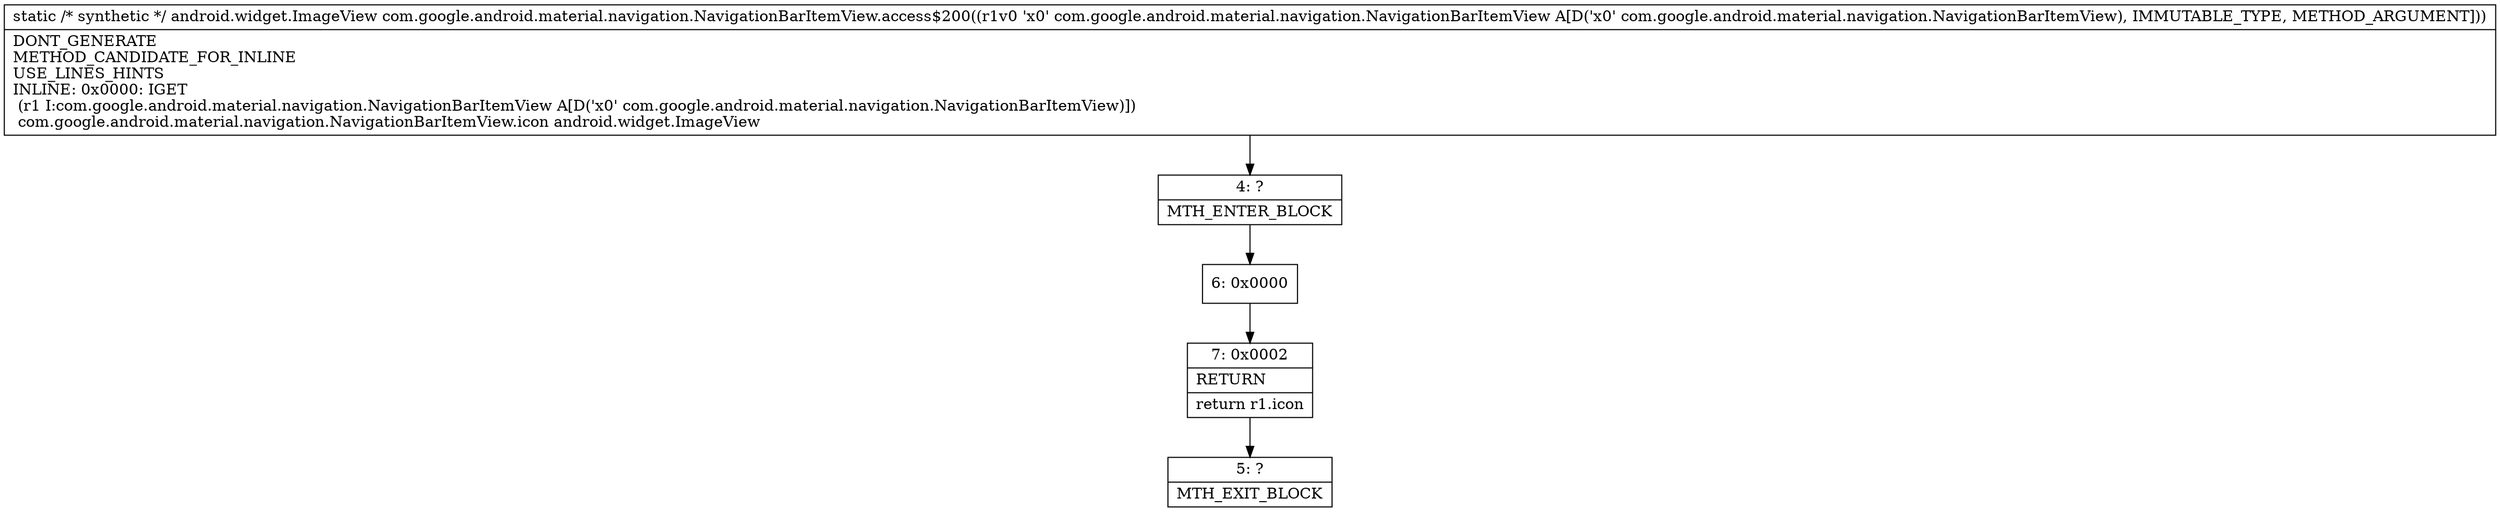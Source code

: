 digraph "CFG forcom.google.android.material.navigation.NavigationBarItemView.access$200(Lcom\/google\/android\/material\/navigation\/NavigationBarItemView;)Landroid\/widget\/ImageView;" {
Node_4 [shape=record,label="{4\:\ ?|MTH_ENTER_BLOCK\l}"];
Node_6 [shape=record,label="{6\:\ 0x0000}"];
Node_7 [shape=record,label="{7\:\ 0x0002|RETURN\l|return r1.icon\l}"];
Node_5 [shape=record,label="{5\:\ ?|MTH_EXIT_BLOCK\l}"];
MethodNode[shape=record,label="{static \/* synthetic *\/ android.widget.ImageView com.google.android.material.navigation.NavigationBarItemView.access$200((r1v0 'x0' com.google.android.material.navigation.NavigationBarItemView A[D('x0' com.google.android.material.navigation.NavigationBarItemView), IMMUTABLE_TYPE, METHOD_ARGUMENT]))  | DONT_GENERATE\lMETHOD_CANDIDATE_FOR_INLINE\lUSE_LINES_HINTS\lINLINE: 0x0000: IGET  \l  (r1 I:com.google.android.material.navigation.NavigationBarItemView A[D('x0' com.google.android.material.navigation.NavigationBarItemView)])\l com.google.android.material.navigation.NavigationBarItemView.icon android.widget.ImageView\l}"];
MethodNode -> Node_4;Node_4 -> Node_6;
Node_6 -> Node_7;
Node_7 -> Node_5;
}

